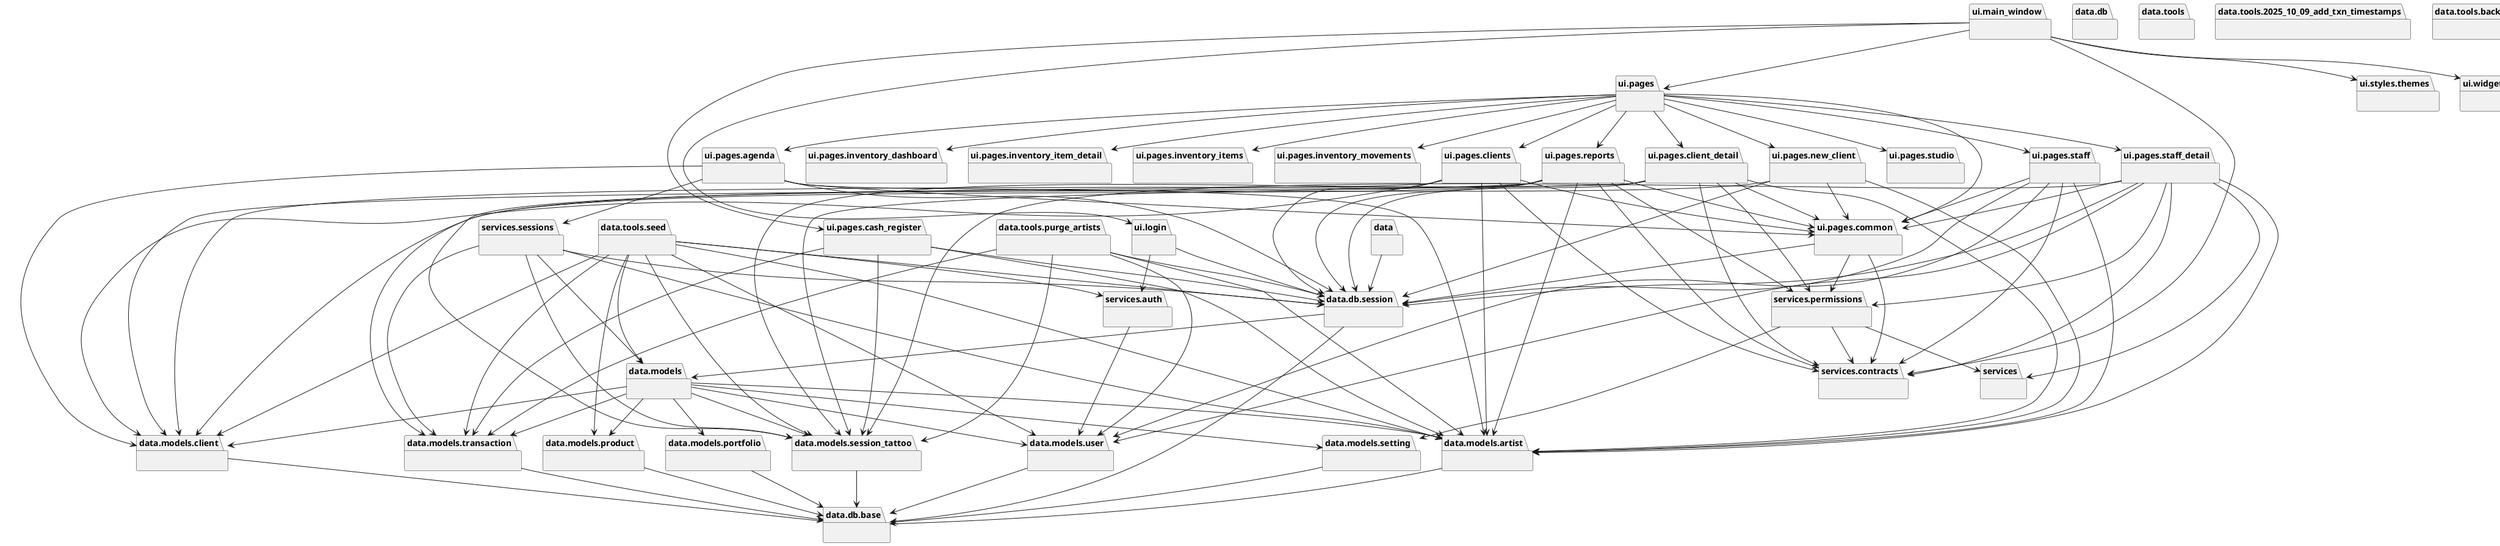 @startuml packages_TattooStudio
set namespaceSeparator none
package "data" as data {
}
package "data.db" as data.db {
}
package "data.db.base" as data.db.base {
}
package "data.db.session" as data.db.session {
}
package "data.models" as data.models {
}
package "data.models.artist" as data.models.artist {
}
package "data.models.client" as data.models.client {
}
package "data.models.portfolio" as data.models.portfolio {
}
package "data.models.product" as data.models.product {
}
package "data.models.session_tattoo" as data.models.session_tattoo {
}
package "data.models.setting" as data.models.setting {
}
package "data.models.transaction" as data.models.transaction {
}
package "data.models.user" as data.models.user {
}
package "data.tools" as data.tools {
}
package "data.tools.2025_10_09_add_txn_timestamps" as data.tools.2025_10_09_add_txn_timestamps {
}
package "data.tools.backfill_preferred_artist" as data.tools.backfill_preferred_artist {
}
package "data.tools.migrate_client_columns" as data.tools.migrate_client_columns {
}
package "data.tools.migrate_users_add_fields" as data.tools.migrate_users_add_fields {
}
package "data.tools.patch_add_concept_to_transactions" as data.tools.patch_add_concept_to_transactions {
}
package "data.tools.purge_artists" as data.tools.purge_artists {
}
package "data.tools.seed" as data.tools.seed {
}
package "services" as services {
}
package "services.auth" as services.auth {
}
package "services.contracts" as services.contracts {
}
package "services.permissions" as services.permissions {
}
package "services.sessions" as services.sessions {
}
package "ui" as ui {
}
package "ui.login" as ui.login {
}
package "ui.main_window" as ui.main_window {
}
package "ui.pages" as ui.pages {
}
package "ui.pages.agenda" as ui.pages.agenda {
}
package "ui.pages.cash_register" as ui.pages.cash_register {
}
package "ui.pages.client_detail" as ui.pages.client_detail {
}
package "ui.pages.clients" as ui.pages.clients {
}
package "ui.pages.common" as ui.pages.common {
}
package "ui.pages.inventory_dashboard" as ui.pages.inventory_dashboard {
}
package "ui.pages.inventory_item_detail" as ui.pages.inventory_item_detail {
}
package "ui.pages.inventory_items" as ui.pages.inventory_items {
}
package "ui.pages.inventory_movements" as ui.pages.inventory_movements {
}
package "ui.pages.new_client" as ui.pages.new_client {
}
package "ui.pages.reports" as ui.pages.reports {
}
package "ui.pages.staff" as ui.pages.staff {
}
package "ui.pages.staff_detail" as ui.pages.staff_detail {
}
package "ui.pages.studio" as ui.pages.studio {
}
package "ui.styles" as ui.styles {
}
package "ui.styles.themes" as ui.styles.themes {
}
package "ui.widgets" as ui.widgets {
}
package "ui.widgets.user_panel" as ui.widgets.user_panel {
}
data --> data.db.session
data.db.session --> data.db.base
data.db.session --> data.models
data.models --> data.models.artist
data.models --> data.models.client
data.models --> data.models.portfolio
data.models --> data.models.product
data.models --> data.models.session_tattoo
data.models --> data.models.setting
data.models --> data.models.transaction
data.models --> data.models.user
data.models.artist --> data.db.base
data.models.client --> data.db.base
data.models.portfolio --> data.db.base
data.models.product --> data.db.base
data.models.session_tattoo --> data.db.base
data.models.setting --> data.db.base
data.models.transaction --> data.db.base
data.models.user --> data.db.base
data.tools.purge_artists --> data.db.session
data.tools.purge_artists --> data.models.artist
data.tools.purge_artists --> data.models.session_tattoo
data.tools.purge_artists --> data.models.transaction
data.tools.purge_artists --> data.models.user
data.tools.seed --> data.db.session
data.tools.seed --> data.models
data.tools.seed --> data.models.artist
data.tools.seed --> data.models.client
data.tools.seed --> data.models.product
data.tools.seed --> data.models.session_tattoo
data.tools.seed --> data.models.transaction
data.tools.seed --> data.models.user
data.tools.seed --> services.auth
services.auth --> data.models.user
services.permissions --> data.models.setting
services.permissions --> services
services.permissions --> services.contracts
services.sessions --> data.db.session
services.sessions --> data.models
services.sessions --> data.models.artist
services.sessions --> data.models.session_tattoo
services.sessions --> data.models.transaction
ui.login --> data.db.session
ui.login --> services.auth
ui.main_window --> services.contracts
ui.main_window --> ui.login
ui.main_window --> ui.pages
ui.main_window --> ui.pages.cash_register
ui.main_window --> ui.styles.themes
ui.main_window --> ui.widgets.user_panel
ui.pages --> ui.pages.agenda
ui.pages --> ui.pages.client_detail
ui.pages --> ui.pages.clients
ui.pages --> ui.pages.common
ui.pages --> ui.pages.inventory_dashboard
ui.pages --> ui.pages.inventory_item_detail
ui.pages --> ui.pages.inventory_items
ui.pages --> ui.pages.inventory_movements
ui.pages --> ui.pages.new_client
ui.pages --> ui.pages.reports
ui.pages --> ui.pages.staff
ui.pages --> ui.pages.staff_detail
ui.pages --> ui.pages.studio
ui.pages.agenda --> data.db.session
ui.pages.agenda --> data.models.artist
ui.pages.agenda --> data.models.client
ui.pages.agenda --> services.sessions
ui.pages.agenda --> ui.pages.common
ui.pages.cash_register --> data.db.session
ui.pages.cash_register --> data.models.artist
ui.pages.cash_register --> data.models.session_tattoo
ui.pages.cash_register --> data.models.transaction
ui.pages.client_detail --> data.db.session
ui.pages.client_detail --> data.models.artist
ui.pages.client_detail --> data.models.client
ui.pages.client_detail --> data.models.session_tattoo
ui.pages.client_detail --> services.contracts
ui.pages.client_detail --> services.permissions
ui.pages.client_detail --> ui.pages.common
ui.pages.clients --> data.db.session
ui.pages.clients --> data.models.artist
ui.pages.clients --> data.models.client
ui.pages.clients --> data.models.session_tattoo
ui.pages.clients --> services.contracts
ui.pages.clients --> ui.pages.common
ui.pages.common --> data.db.session
ui.pages.common --> services.contracts
ui.pages.common --> services.permissions
ui.pages.new_client --> data.db.session
ui.pages.new_client --> data.models.artist
ui.pages.new_client --> data.models.client
ui.pages.new_client --> ui.pages.common
ui.pages.reports --> data.db.session
ui.pages.reports --> data.models.artist
ui.pages.reports --> data.models.client
ui.pages.reports --> data.models.session_tattoo
ui.pages.reports --> data.models.transaction
ui.pages.reports --> services.contracts
ui.pages.reports --> services.permissions
ui.pages.reports --> ui.pages.common
ui.pages.staff --> data.db.session
ui.pages.staff --> data.models.artist
ui.pages.staff --> data.models.user
ui.pages.staff --> services.contracts
ui.pages.staff --> ui.pages.common
ui.pages.staff_detail --> data.db.session
ui.pages.staff_detail --> data.models.artist
ui.pages.staff_detail --> data.models.session_tattoo
ui.pages.staff_detail --> data.models.user
ui.pages.staff_detail --> services
ui.pages.staff_detail --> services.contracts
ui.pages.staff_detail --> services.permissions
ui.pages.staff_detail --> ui.pages.common
@enduml
